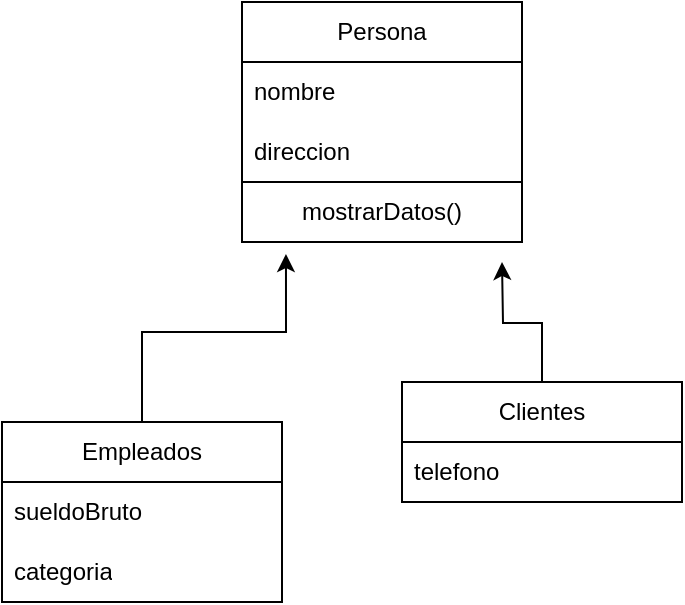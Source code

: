 <mxfile version="21.7.5" type="device">
  <diagram id="C5RBs43oDa-KdzZeNtuy" name="Page-1">
    <mxGraphModel dx="880" dy="1607" grid="1" gridSize="10" guides="1" tooltips="1" connect="1" arrows="1" fold="1" page="1" pageScale="1" pageWidth="827" pageHeight="1169" math="0" shadow="0">
      <root>
        <mxCell id="WIyWlLk6GJQsqaUBKTNV-0" />
        <mxCell id="WIyWlLk6GJQsqaUBKTNV-1" parent="WIyWlLk6GJQsqaUBKTNV-0" />
        <mxCell id="fpcd-a_xs4QX-P0VvIAX-28" style="edgeStyle=orthogonalEdgeStyle;rounded=0;orthogonalLoop=1;jettySize=auto;html=1;" edge="1" parent="WIyWlLk6GJQsqaUBKTNV-1" source="fpcd-a_xs4QX-P0VvIAX-9">
          <mxGeometry relative="1" as="geometry">
            <mxPoint x="640" y="80" as="targetPoint" />
          </mxGeometry>
        </mxCell>
        <mxCell id="fpcd-a_xs4QX-P0VvIAX-9" value="Clientes" style="swimlane;fontStyle=0;childLayout=stackLayout;horizontal=1;startSize=30;horizontalStack=0;resizeParent=1;resizeParentMax=0;resizeLast=0;collapsible=1;marginBottom=0;whiteSpace=wrap;html=1;" vertex="1" parent="WIyWlLk6GJQsqaUBKTNV-1">
          <mxGeometry x="590" y="140" width="140" height="60" as="geometry" />
        </mxCell>
        <mxCell id="fpcd-a_xs4QX-P0VvIAX-11" value="telefono" style="text;strokeColor=none;fillColor=none;align=left;verticalAlign=middle;spacingLeft=4;spacingRight=4;overflow=hidden;points=[[0,0.5],[1,0.5]];portConstraint=eastwest;rotatable=0;whiteSpace=wrap;html=1;" vertex="1" parent="fpcd-a_xs4QX-P0VvIAX-9">
          <mxGeometry y="30" width="140" height="30" as="geometry" />
        </mxCell>
        <mxCell id="fpcd-a_xs4QX-P0VvIAX-13" value="Persona" style="swimlane;fontStyle=0;childLayout=stackLayout;horizontal=1;startSize=30;horizontalStack=0;resizeParent=1;resizeParentMax=0;resizeLast=0;collapsible=1;marginBottom=0;whiteSpace=wrap;html=1;" vertex="1" parent="WIyWlLk6GJQsqaUBKTNV-1">
          <mxGeometry x="510" y="-50" width="140" height="90" as="geometry" />
        </mxCell>
        <mxCell id="fpcd-a_xs4QX-P0VvIAX-14" value="nombre" style="text;strokeColor=none;fillColor=none;align=left;verticalAlign=middle;spacingLeft=4;spacingRight=4;overflow=hidden;points=[[0,0.5],[1,0.5]];portConstraint=eastwest;rotatable=0;whiteSpace=wrap;html=1;" vertex="1" parent="fpcd-a_xs4QX-P0VvIAX-13">
          <mxGeometry y="30" width="140" height="30" as="geometry" />
        </mxCell>
        <mxCell id="fpcd-a_xs4QX-P0VvIAX-15" value="direccion" style="text;strokeColor=none;fillColor=none;align=left;verticalAlign=middle;spacingLeft=4;spacingRight=4;overflow=hidden;points=[[0,0.5],[1,0.5]];portConstraint=eastwest;rotatable=0;whiteSpace=wrap;html=1;" vertex="1" parent="fpcd-a_xs4QX-P0VvIAX-13">
          <mxGeometry y="60" width="140" height="30" as="geometry" />
        </mxCell>
        <mxCell id="fpcd-a_xs4QX-P0VvIAX-22" style="edgeStyle=orthogonalEdgeStyle;rounded=0;orthogonalLoop=1;jettySize=auto;html=1;entryX=0.157;entryY=1.2;entryDx=0;entryDy=0;entryPerimeter=0;" edge="1" parent="WIyWlLk6GJQsqaUBKTNV-1" source="fpcd-a_xs4QX-P0VvIAX-17" target="fpcd-a_xs4QX-P0VvIAX-26">
          <mxGeometry relative="1" as="geometry" />
        </mxCell>
        <mxCell id="fpcd-a_xs4QX-P0VvIAX-17" value="Empleados" style="swimlane;fontStyle=0;childLayout=stackLayout;horizontal=1;startSize=30;horizontalStack=0;resizeParent=1;resizeParentMax=0;resizeLast=0;collapsible=1;marginBottom=0;whiteSpace=wrap;html=1;" vertex="1" parent="WIyWlLk6GJQsqaUBKTNV-1">
          <mxGeometry x="390" y="160" width="140" height="90" as="geometry" />
        </mxCell>
        <mxCell id="fpcd-a_xs4QX-P0VvIAX-19" value="sueldoBruto" style="text;strokeColor=none;fillColor=none;align=left;verticalAlign=middle;spacingLeft=4;spacingRight=4;overflow=hidden;points=[[0,0.5],[1,0.5]];portConstraint=eastwest;rotatable=0;whiteSpace=wrap;html=1;" vertex="1" parent="fpcd-a_xs4QX-P0VvIAX-17">
          <mxGeometry y="30" width="140" height="30" as="geometry" />
        </mxCell>
        <mxCell id="fpcd-a_xs4QX-P0VvIAX-20" value="categoria" style="text;strokeColor=none;fillColor=none;align=left;verticalAlign=middle;spacingLeft=4;spacingRight=4;overflow=hidden;points=[[0,0.5],[1,0.5]];portConstraint=eastwest;rotatable=0;whiteSpace=wrap;html=1;" vertex="1" parent="fpcd-a_xs4QX-P0VvIAX-17">
          <mxGeometry y="60" width="140" height="30" as="geometry" />
        </mxCell>
        <mxCell id="fpcd-a_xs4QX-P0VvIAX-26" value="mostrarDatos()" style="rounded=0;whiteSpace=wrap;html=1;" vertex="1" parent="WIyWlLk6GJQsqaUBKTNV-1">
          <mxGeometry x="510" y="40" width="140" height="30" as="geometry" />
        </mxCell>
      </root>
    </mxGraphModel>
  </diagram>
</mxfile>
